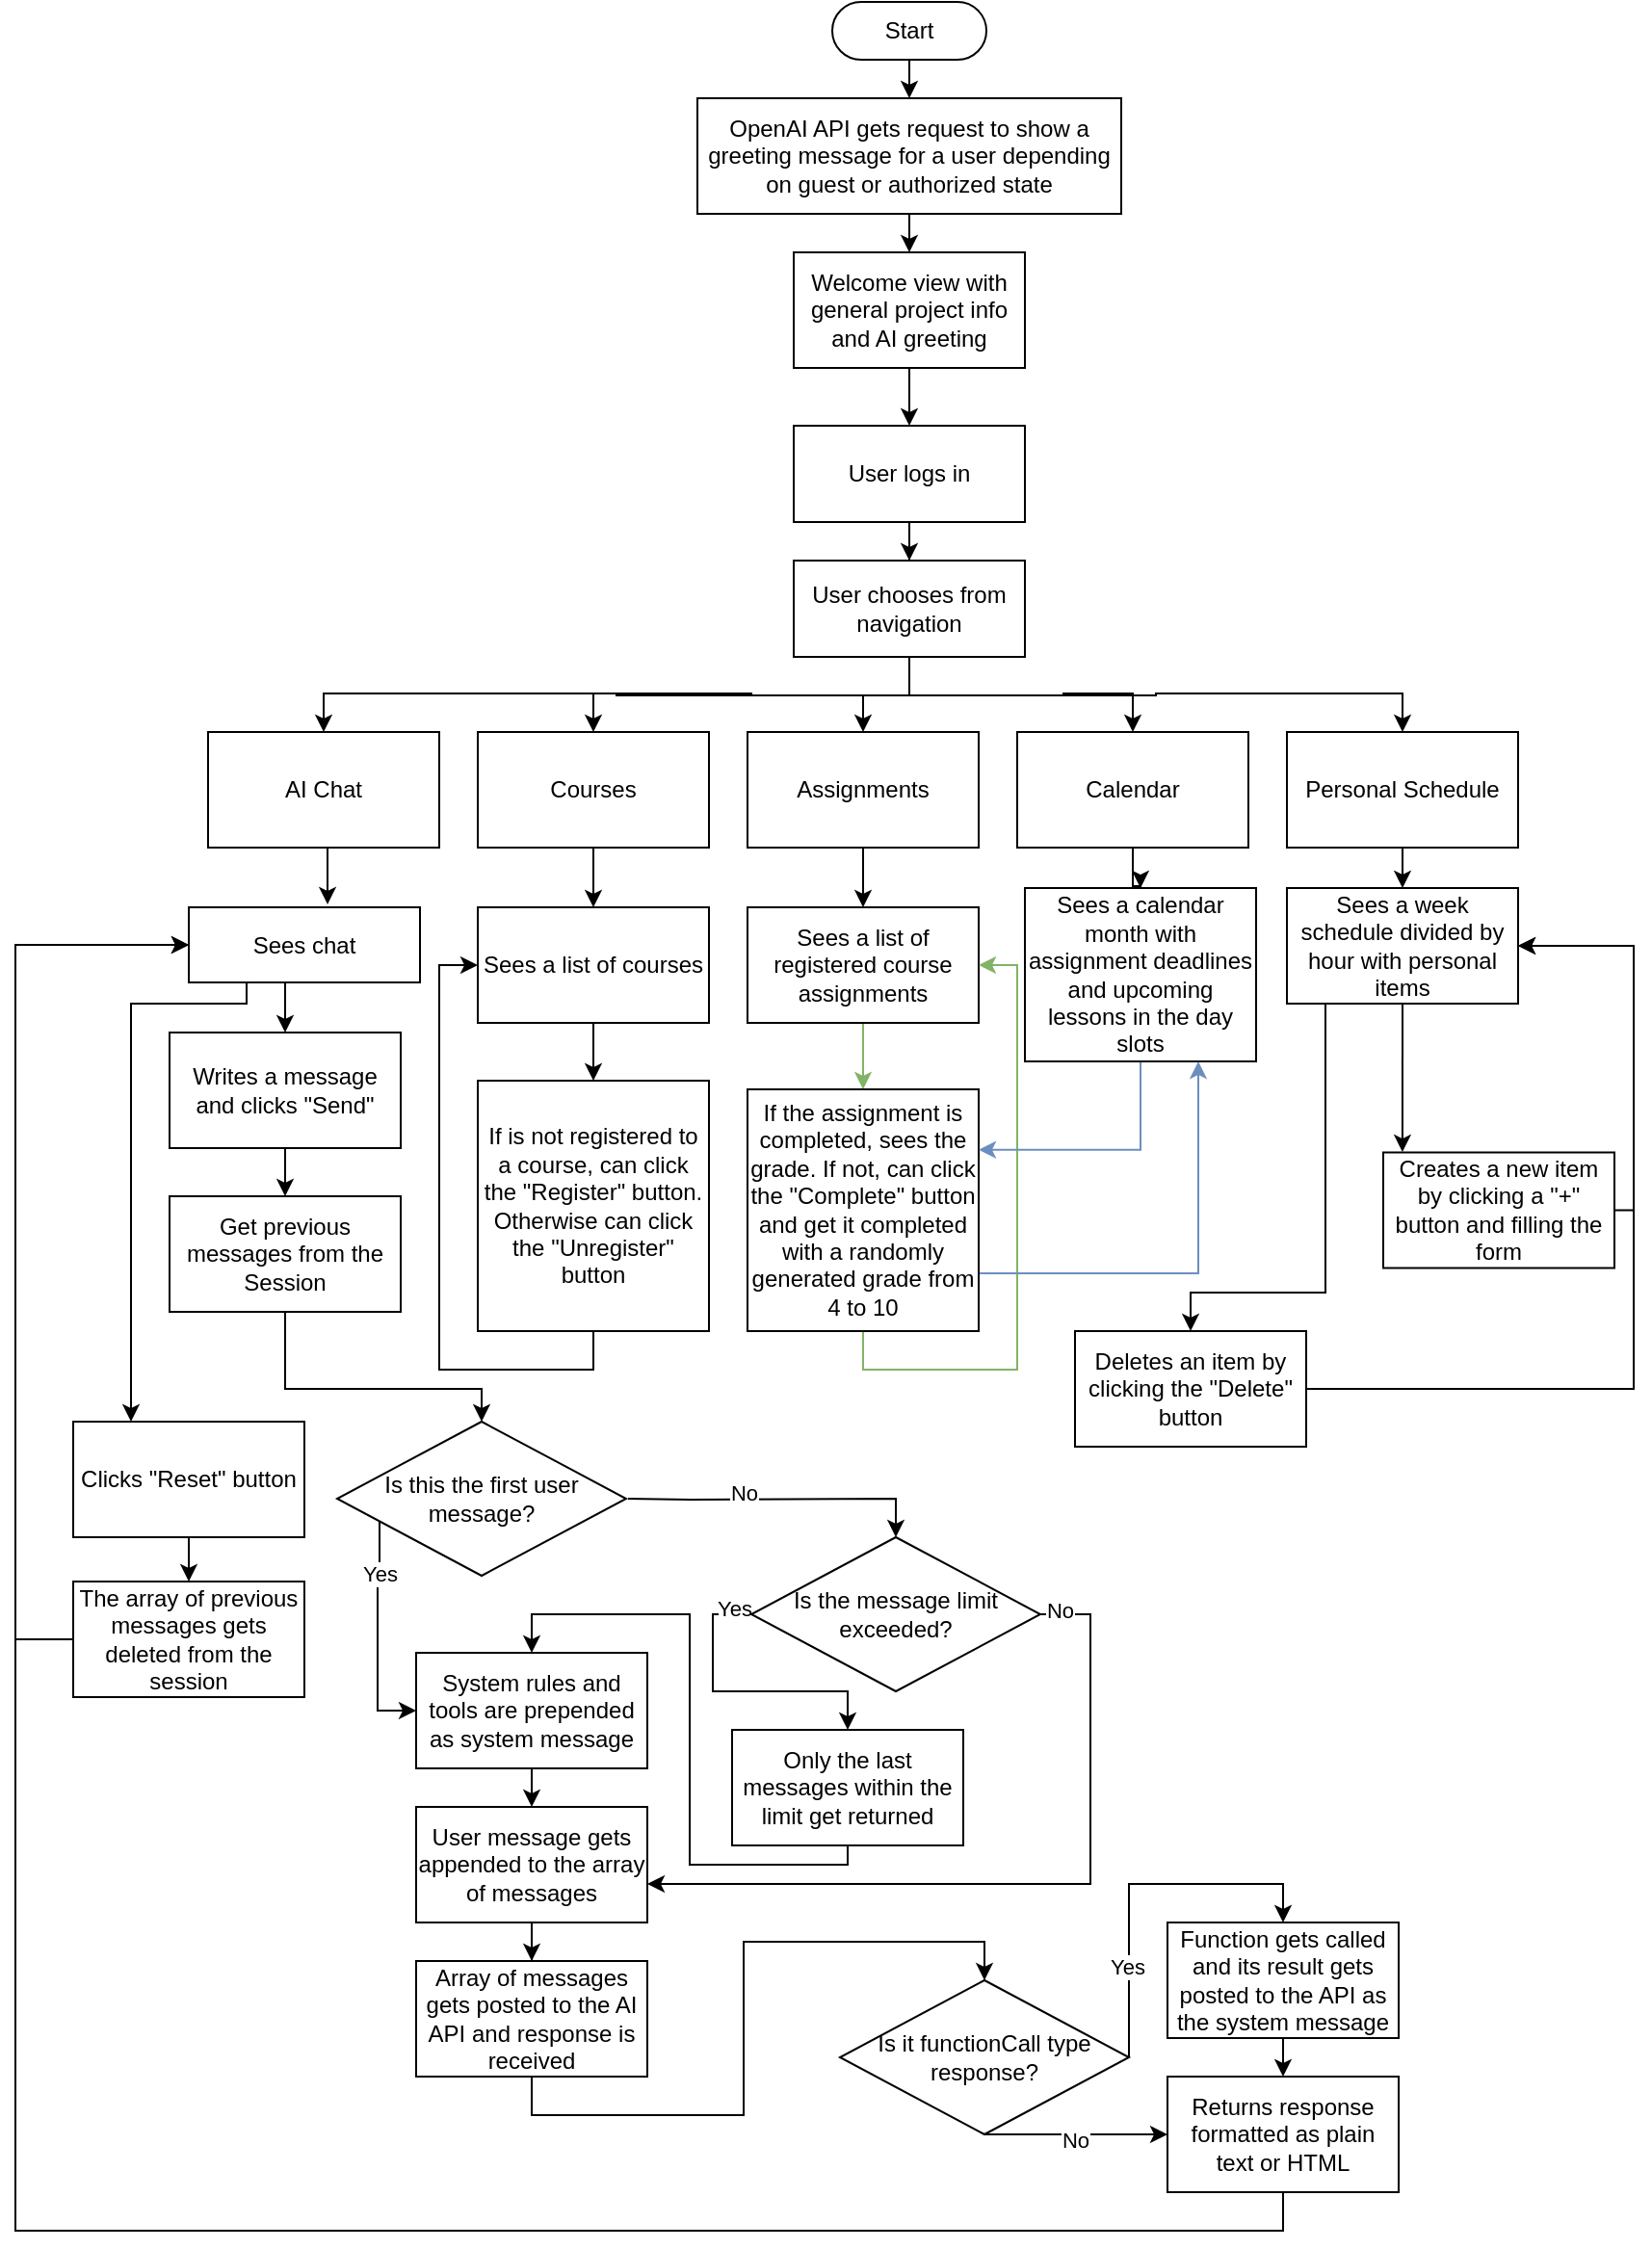 <mxfile version="26.1.1">
  <diagram name="Page-1" id="s5vN6TcSs56YBHPvlp4o">
    <mxGraphModel dx="2190" dy="703" grid="1" gridSize="10" guides="1" tooltips="1" connect="1" arrows="1" fold="1" page="1" pageScale="1" pageWidth="827" pageHeight="1169" math="0" shadow="0">
      <root>
        <mxCell id="0" />
        <mxCell id="1" parent="0" />
        <mxCell id="B7zJsYJWH5mnMOgV2C5b-28" value="" style="edgeStyle=orthogonalEdgeStyle;rounded=0;orthogonalLoop=1;jettySize=auto;html=1;" edge="1" parent="1" source="B7zJsYJWH5mnMOgV2C5b-10" target="B7zJsYJWH5mnMOgV2C5b-27">
          <mxGeometry relative="1" as="geometry" />
        </mxCell>
        <mxCell id="B7zJsYJWH5mnMOgV2C5b-10" value="User logs in" style="rounded=0;whiteSpace=wrap;html=1;" vertex="1" parent="1">
          <mxGeometry x="354" y="240" width="120" height="50" as="geometry" />
        </mxCell>
        <mxCell id="B7zJsYJWH5mnMOgV2C5b-11" value="AI Chat" style="rounded=0;whiteSpace=wrap;html=1;" vertex="1" parent="1">
          <mxGeometry x="50" y="399" width="120" height="60" as="geometry" />
        </mxCell>
        <mxCell id="B7zJsYJWH5mnMOgV2C5b-35" value="" style="edgeStyle=orthogonalEdgeStyle;rounded=0;orthogonalLoop=1;jettySize=auto;html=1;" edge="1" parent="1" source="B7zJsYJWH5mnMOgV2C5b-12" target="B7zJsYJWH5mnMOgV2C5b-34">
          <mxGeometry relative="1" as="geometry" />
        </mxCell>
        <mxCell id="B7zJsYJWH5mnMOgV2C5b-12" value="Courses" style="rounded=0;whiteSpace=wrap;html=1;" vertex="1" parent="1">
          <mxGeometry x="190" y="399" width="120" height="60" as="geometry" />
        </mxCell>
        <mxCell id="B7zJsYJWH5mnMOgV2C5b-45" value="" style="edgeStyle=orthogonalEdgeStyle;rounded=0;orthogonalLoop=1;jettySize=auto;html=1;" edge="1" parent="1" source="B7zJsYJWH5mnMOgV2C5b-13" target="B7zJsYJWH5mnMOgV2C5b-36">
          <mxGeometry relative="1" as="geometry" />
        </mxCell>
        <mxCell id="B7zJsYJWH5mnMOgV2C5b-13" value="Assignments" style="rounded=0;whiteSpace=wrap;html=1;" vertex="1" parent="1">
          <mxGeometry x="330" y="399" width="120" height="60" as="geometry" />
        </mxCell>
        <mxCell id="B7zJsYJWH5mnMOgV2C5b-51" value="" style="edgeStyle=orthogonalEdgeStyle;rounded=0;orthogonalLoop=1;jettySize=auto;html=1;" edge="1" parent="1" source="B7zJsYJWH5mnMOgV2C5b-14" target="B7zJsYJWH5mnMOgV2C5b-50">
          <mxGeometry relative="1" as="geometry" />
        </mxCell>
        <mxCell id="B7zJsYJWH5mnMOgV2C5b-14" value="Calendar" style="rounded=0;whiteSpace=wrap;html=1;" vertex="1" parent="1">
          <mxGeometry x="470" y="399" width="120" height="60" as="geometry" />
        </mxCell>
        <mxCell id="B7zJsYJWH5mnMOgV2C5b-61" value="" style="edgeStyle=orthogonalEdgeStyle;rounded=0;orthogonalLoop=1;jettySize=auto;html=1;" edge="1" parent="1" source="B7zJsYJWH5mnMOgV2C5b-15" target="B7zJsYJWH5mnMOgV2C5b-54">
          <mxGeometry relative="1" as="geometry" />
        </mxCell>
        <mxCell id="B7zJsYJWH5mnMOgV2C5b-15" value="Personal Schedule" style="rounded=0;whiteSpace=wrap;html=1;" vertex="1" parent="1">
          <mxGeometry x="610" y="399" width="120" height="60" as="geometry" />
        </mxCell>
        <mxCell id="B7zJsYJWH5mnMOgV2C5b-25" value="" style="edgeStyle=orthogonalEdgeStyle;rounded=0;orthogonalLoop=1;jettySize=auto;html=1;" edge="1" parent="1" source="B7zJsYJWH5mnMOgV2C5b-17" target="B7zJsYJWH5mnMOgV2C5b-10">
          <mxGeometry relative="1" as="geometry" />
        </mxCell>
        <mxCell id="B7zJsYJWH5mnMOgV2C5b-17" value="Welcome view with general project info and AI greeting" style="rounded=0;whiteSpace=wrap;html=1;" vertex="1" parent="1">
          <mxGeometry x="354" y="150" width="120" height="60" as="geometry" />
        </mxCell>
        <mxCell id="B7zJsYJWH5mnMOgV2C5b-24" style="edgeStyle=orthogonalEdgeStyle;rounded=0;orthogonalLoop=1;jettySize=auto;html=1;exitX=0.5;exitY=0.5;exitDx=0;exitDy=15;exitPerimeter=0;entryX=0.5;entryY=0;entryDx=0;entryDy=0;" edge="1" parent="1" source="B7zJsYJWH5mnMOgV2C5b-18" target="B7zJsYJWH5mnMOgV2C5b-19">
          <mxGeometry relative="1" as="geometry" />
        </mxCell>
        <mxCell id="B7zJsYJWH5mnMOgV2C5b-18" value="Start" style="html=1;dashed=0;whiteSpace=wrap;shape=mxgraph.dfd.start" vertex="1" parent="1">
          <mxGeometry x="374" y="20" width="80" height="30" as="geometry" />
        </mxCell>
        <mxCell id="B7zJsYJWH5mnMOgV2C5b-23" style="edgeStyle=orthogonalEdgeStyle;rounded=0;orthogonalLoop=1;jettySize=auto;html=1;exitX=0.5;exitY=1;exitDx=0;exitDy=0;entryX=0.5;entryY=0;entryDx=0;entryDy=0;" edge="1" parent="1" source="B7zJsYJWH5mnMOgV2C5b-19" target="B7zJsYJWH5mnMOgV2C5b-17">
          <mxGeometry relative="1" as="geometry" />
        </mxCell>
        <mxCell id="B7zJsYJWH5mnMOgV2C5b-19" value="OpenAI API gets request to show a greeting message for a user depending on guest or authorized state" style="rounded=0;whiteSpace=wrap;html=1;" vertex="1" parent="1">
          <mxGeometry x="304" y="70" width="220" height="60" as="geometry" />
        </mxCell>
        <mxCell id="B7zJsYJWH5mnMOgV2C5b-29" style="edgeStyle=orthogonalEdgeStyle;rounded=0;orthogonalLoop=1;jettySize=auto;html=1;exitX=0.5;exitY=1;exitDx=0;exitDy=0;entryX=0.5;entryY=0;entryDx=0;entryDy=0;" edge="1" parent="1" source="B7zJsYJWH5mnMOgV2C5b-27" target="B7zJsYJWH5mnMOgV2C5b-11">
          <mxGeometry relative="1" as="geometry" />
        </mxCell>
        <mxCell id="B7zJsYJWH5mnMOgV2C5b-30" style="edgeStyle=orthogonalEdgeStyle;rounded=0;orthogonalLoop=1;jettySize=auto;html=1;exitX=0.5;exitY=1;exitDx=0;exitDy=0;entryX=0.5;entryY=0;entryDx=0;entryDy=0;" edge="1" parent="1" source="B7zJsYJWH5mnMOgV2C5b-27" target="B7zJsYJWH5mnMOgV2C5b-12">
          <mxGeometry relative="1" as="geometry" />
        </mxCell>
        <mxCell id="B7zJsYJWH5mnMOgV2C5b-31" style="edgeStyle=orthogonalEdgeStyle;rounded=0;orthogonalLoop=1;jettySize=auto;html=1;exitX=0.5;exitY=1;exitDx=0;exitDy=0;entryX=0.5;entryY=0;entryDx=0;entryDy=0;" edge="1" parent="1" source="B7zJsYJWH5mnMOgV2C5b-27" target="B7zJsYJWH5mnMOgV2C5b-13">
          <mxGeometry relative="1" as="geometry" />
        </mxCell>
        <mxCell id="B7zJsYJWH5mnMOgV2C5b-32" style="edgeStyle=orthogonalEdgeStyle;rounded=0;orthogonalLoop=1;jettySize=auto;html=1;exitX=0.5;exitY=1;exitDx=0;exitDy=0;entryX=0.5;entryY=0;entryDx=0;entryDy=0;" edge="1" parent="1" source="B7zJsYJWH5mnMOgV2C5b-27" target="B7zJsYJWH5mnMOgV2C5b-14">
          <mxGeometry relative="1" as="geometry" />
        </mxCell>
        <mxCell id="B7zJsYJWH5mnMOgV2C5b-33" style="edgeStyle=orthogonalEdgeStyle;rounded=0;orthogonalLoop=1;jettySize=auto;html=1;exitX=0.5;exitY=1;exitDx=0;exitDy=0;" edge="1" parent="1" source="B7zJsYJWH5mnMOgV2C5b-27" target="B7zJsYJWH5mnMOgV2C5b-15">
          <mxGeometry relative="1" as="geometry" />
        </mxCell>
        <mxCell id="B7zJsYJWH5mnMOgV2C5b-27" value="User chooses from navigation" style="rounded=0;whiteSpace=wrap;html=1;" vertex="1" parent="1">
          <mxGeometry x="354" y="310" width="120" height="50" as="geometry" />
        </mxCell>
        <mxCell id="B7zJsYJWH5mnMOgV2C5b-48" value="" style="edgeStyle=orthogonalEdgeStyle;rounded=0;orthogonalLoop=1;jettySize=auto;html=1;" edge="1" parent="1" source="B7zJsYJWH5mnMOgV2C5b-34" target="B7zJsYJWH5mnMOgV2C5b-47">
          <mxGeometry relative="1" as="geometry" />
        </mxCell>
        <mxCell id="B7zJsYJWH5mnMOgV2C5b-34" value="Sees a list of courses" style="rounded=0;whiteSpace=wrap;html=1;" vertex="1" parent="1">
          <mxGeometry x="190" y="490" width="120" height="60" as="geometry" />
        </mxCell>
        <mxCell id="B7zJsYJWH5mnMOgV2C5b-44" value="" style="edgeStyle=orthogonalEdgeStyle;rounded=0;orthogonalLoop=1;jettySize=auto;html=1;fillColor=#d5e8d4;strokeColor=#82b366;" edge="1" parent="1" source="B7zJsYJWH5mnMOgV2C5b-36" target="B7zJsYJWH5mnMOgV2C5b-43">
          <mxGeometry relative="1" as="geometry" />
        </mxCell>
        <mxCell id="B7zJsYJWH5mnMOgV2C5b-36" value="Sees a list of registered course assignments" style="rounded=0;whiteSpace=wrap;html=1;" vertex="1" parent="1">
          <mxGeometry x="330" y="490" width="120" height="60" as="geometry" />
        </mxCell>
        <mxCell id="B7zJsYJWH5mnMOgV2C5b-46" style="edgeStyle=orthogonalEdgeStyle;rounded=0;orthogonalLoop=1;jettySize=auto;html=1;exitX=0.5;exitY=1;exitDx=0;exitDy=0;entryX=1;entryY=0.5;entryDx=0;entryDy=0;fillColor=#d5e8d4;strokeColor=#82b366;" edge="1" parent="1" source="B7zJsYJWH5mnMOgV2C5b-43" target="B7zJsYJWH5mnMOgV2C5b-36">
          <mxGeometry relative="1" as="geometry">
            <Array as="points">
              <mxPoint x="390" y="730" />
              <mxPoint x="470" y="730" />
              <mxPoint x="470" y="520" />
            </Array>
          </mxGeometry>
        </mxCell>
        <mxCell id="B7zJsYJWH5mnMOgV2C5b-53" style="edgeStyle=orthogonalEdgeStyle;rounded=0;orthogonalLoop=1;jettySize=auto;html=1;exitX=0.75;exitY=1;exitDx=0;exitDy=0;entryX=0.75;entryY=1;entryDx=0;entryDy=0;fillColor=#dae8fc;strokeColor=#6c8ebf;" edge="1" parent="1" source="B7zJsYJWH5mnMOgV2C5b-43" target="B7zJsYJWH5mnMOgV2C5b-50">
          <mxGeometry relative="1" as="geometry">
            <Array as="points">
              <mxPoint x="420" y="680" />
              <mxPoint x="564" y="680" />
            </Array>
          </mxGeometry>
        </mxCell>
        <mxCell id="B7zJsYJWH5mnMOgV2C5b-43" value="If the assignment is completed, sees the grade. If not, can click the &quot;Complete&quot; button and get it completed with a randomly generated grade from 4 to 10" style="whiteSpace=wrap;html=1;rounded=0;" vertex="1" parent="1">
          <mxGeometry x="330" y="584.5" width="120" height="125.5" as="geometry" />
        </mxCell>
        <mxCell id="B7zJsYJWH5mnMOgV2C5b-49" style="edgeStyle=orthogonalEdgeStyle;rounded=0;orthogonalLoop=1;jettySize=auto;html=1;exitX=0.5;exitY=1;exitDx=0;exitDy=0;entryX=0;entryY=0.5;entryDx=0;entryDy=0;" edge="1" parent="1" source="B7zJsYJWH5mnMOgV2C5b-47" target="B7zJsYJWH5mnMOgV2C5b-34">
          <mxGeometry relative="1" as="geometry" />
        </mxCell>
        <mxCell id="B7zJsYJWH5mnMOgV2C5b-47" value="If is not registered to a course, can click the &quot;Register&quot; button. Otherwise can click the &quot;Unregister&quot; button" style="rounded=0;whiteSpace=wrap;html=1;" vertex="1" parent="1">
          <mxGeometry x="190" y="580" width="120" height="130" as="geometry" />
        </mxCell>
        <mxCell id="B7zJsYJWH5mnMOgV2C5b-52" style="edgeStyle=orthogonalEdgeStyle;rounded=0;orthogonalLoop=1;jettySize=auto;html=1;exitX=0.5;exitY=1;exitDx=0;exitDy=0;entryX=1;entryY=0.25;entryDx=0;entryDy=0;fillColor=#dae8fc;strokeColor=#6c8ebf;" edge="1" parent="1" source="B7zJsYJWH5mnMOgV2C5b-50" target="B7zJsYJWH5mnMOgV2C5b-43">
          <mxGeometry relative="1" as="geometry" />
        </mxCell>
        <mxCell id="B7zJsYJWH5mnMOgV2C5b-50" value="Sees a calendar month with assignment deadlines and upcoming lessons in the day slots" style="rounded=0;whiteSpace=wrap;html=1;" vertex="1" parent="1">
          <mxGeometry x="474" y="480" width="120" height="90" as="geometry" />
        </mxCell>
        <mxCell id="B7zJsYJWH5mnMOgV2C5b-56" style="edgeStyle=orthogonalEdgeStyle;rounded=0;orthogonalLoop=1;jettySize=auto;html=1;exitX=0.5;exitY=1;exitDx=0;exitDy=0;entryX=0.5;entryY=0;entryDx=0;entryDy=0;" edge="1" parent="1" source="B7zJsYJWH5mnMOgV2C5b-54" target="B7zJsYJWH5mnMOgV2C5b-55">
          <mxGeometry relative="1" as="geometry">
            <Array as="points">
              <mxPoint x="630" y="540" />
              <mxPoint x="630" y="690" />
              <mxPoint x="560" y="690" />
            </Array>
          </mxGeometry>
        </mxCell>
        <mxCell id="B7zJsYJWH5mnMOgV2C5b-54" value="Sees a week schedule divided by hour with personal items" style="rounded=0;whiteSpace=wrap;html=1;" vertex="1" parent="1">
          <mxGeometry x="610" y="480" width="120" height="60" as="geometry" />
        </mxCell>
        <mxCell id="B7zJsYJWH5mnMOgV2C5b-59" style="edgeStyle=orthogonalEdgeStyle;rounded=0;orthogonalLoop=1;jettySize=auto;html=1;exitX=1;exitY=0.5;exitDx=0;exitDy=0;entryX=1;entryY=0.5;entryDx=0;entryDy=0;" edge="1" parent="1" source="B7zJsYJWH5mnMOgV2C5b-55" target="B7zJsYJWH5mnMOgV2C5b-54">
          <mxGeometry relative="1" as="geometry">
            <Array as="points">
              <mxPoint x="790" y="740" />
              <mxPoint x="790" y="510" />
            </Array>
          </mxGeometry>
        </mxCell>
        <mxCell id="B7zJsYJWH5mnMOgV2C5b-55" value="Deletes an item by clicking the &quot;Delete&quot; button" style="rounded=0;whiteSpace=wrap;html=1;" vertex="1" parent="1">
          <mxGeometry x="500" y="710" width="120" height="60" as="geometry" />
        </mxCell>
        <mxCell id="B7zJsYJWH5mnMOgV2C5b-60" style="edgeStyle=orthogonalEdgeStyle;rounded=0;orthogonalLoop=1;jettySize=auto;html=1;exitX=1;exitY=0.5;exitDx=0;exitDy=0;" edge="1" parent="1" source="B7zJsYJWH5mnMOgV2C5b-57">
          <mxGeometry relative="1" as="geometry">
            <mxPoint x="730" y="510" as="targetPoint" />
            <Array as="points">
              <mxPoint x="790" y="647" />
              <mxPoint x="790" y="510" />
            </Array>
          </mxGeometry>
        </mxCell>
        <mxCell id="B7zJsYJWH5mnMOgV2C5b-57" value="Creates a new item by clicking a &quot;+&quot; button and filling the form" style="rounded=0;whiteSpace=wrap;html=1;" vertex="1" parent="1">
          <mxGeometry x="660" y="617.25" width="120" height="60" as="geometry" />
        </mxCell>
        <mxCell id="B7zJsYJWH5mnMOgV2C5b-58" style="edgeStyle=orthogonalEdgeStyle;rounded=0;orthogonalLoop=1;jettySize=auto;html=1;exitX=0.5;exitY=1;exitDx=0;exitDy=0;entryX=0.083;entryY=-0.004;entryDx=0;entryDy=0;entryPerimeter=0;" edge="1" parent="1" source="B7zJsYJWH5mnMOgV2C5b-54" target="B7zJsYJWH5mnMOgV2C5b-57">
          <mxGeometry relative="1" as="geometry" />
        </mxCell>
        <mxCell id="B7zJsYJWH5mnMOgV2C5b-75" style="edgeStyle=orthogonalEdgeStyle;rounded=0;orthogonalLoop=1;jettySize=auto;html=1;exitX=0.5;exitY=1;exitDx=0;exitDy=0;entryX=0.5;entryY=0;entryDx=0;entryDy=0;" edge="1" parent="1" source="B7zJsYJWH5mnMOgV2C5b-62" target="B7zJsYJWH5mnMOgV2C5b-74">
          <mxGeometry relative="1" as="geometry" />
        </mxCell>
        <mxCell id="B7zJsYJWH5mnMOgV2C5b-62" value="Writes a message and clicks &quot;Send&quot;" style="rounded=0;whiteSpace=wrap;html=1;" vertex="1" parent="1">
          <mxGeometry x="30" y="555" width="120" height="60" as="geometry" />
        </mxCell>
        <mxCell id="B7zJsYJWH5mnMOgV2C5b-69" style="edgeStyle=orthogonalEdgeStyle;rounded=0;orthogonalLoop=1;jettySize=auto;html=1;exitX=0;exitY=0.5;exitDx=0;exitDy=0;entryX=0;entryY=0.5;entryDx=0;entryDy=0;" edge="1" parent="1" target="B7zJsYJWH5mnMOgV2C5b-66">
          <mxGeometry relative="1" as="geometry">
            <mxPoint x="118" y="797" as="sourcePoint" />
          </mxGeometry>
        </mxCell>
        <mxCell id="B7zJsYJWH5mnMOgV2C5b-71" value="Yes" style="edgeLabel;html=1;align=center;verticalAlign=middle;resizable=0;points=[];" vertex="1" connectable="0" parent="B7zJsYJWH5mnMOgV2C5b-69">
          <mxGeometry x="-0.221" relative="1" as="geometry">
            <mxPoint as="offset" />
          </mxGeometry>
        </mxCell>
        <mxCell id="B7zJsYJWH5mnMOgV2C5b-77" style="edgeStyle=orthogonalEdgeStyle;rounded=0;orthogonalLoop=1;jettySize=auto;html=1;exitX=1;exitY=0.5;exitDx=0;exitDy=0;entryX=0.5;entryY=0;entryDx=0;entryDy=0;" edge="1" parent="1" target="B7zJsYJWH5mnMOgV2C5b-73">
          <mxGeometry relative="1" as="geometry">
            <mxPoint x="268" y="797" as="sourcePoint" />
          </mxGeometry>
        </mxCell>
        <mxCell id="B7zJsYJWH5mnMOgV2C5b-78" value="No" style="edgeLabel;html=1;align=center;verticalAlign=middle;resizable=0;points=[];" vertex="1" connectable="0" parent="B7zJsYJWH5mnMOgV2C5b-77">
          <mxGeometry x="-0.245" y="3" relative="1" as="geometry">
            <mxPoint as="offset" />
          </mxGeometry>
        </mxCell>
        <mxCell id="B7zJsYJWH5mnMOgV2C5b-64" value="Is this the first user message?" style="rhombus;whiteSpace=wrap;html=1;" vertex="1" parent="1">
          <mxGeometry x="117" y="757" width="150" height="80" as="geometry" />
        </mxCell>
        <mxCell id="B7zJsYJWH5mnMOgV2C5b-70" style="edgeStyle=orthogonalEdgeStyle;rounded=0;orthogonalLoop=1;jettySize=auto;html=1;exitX=0.5;exitY=1;exitDx=0;exitDy=0;entryX=0.5;entryY=0;entryDx=0;entryDy=0;" edge="1" parent="1" source="B7zJsYJWH5mnMOgV2C5b-66" target="B7zJsYJWH5mnMOgV2C5b-67">
          <mxGeometry relative="1" as="geometry" />
        </mxCell>
        <mxCell id="B7zJsYJWH5mnMOgV2C5b-66" value="System rules and tools are prepended as system message" style="rounded=0;whiteSpace=wrap;html=1;" vertex="1" parent="1">
          <mxGeometry x="158" y="877" width="120" height="60" as="geometry" />
        </mxCell>
        <mxCell id="B7zJsYJWH5mnMOgV2C5b-87" value="" style="edgeStyle=orthogonalEdgeStyle;rounded=0;orthogonalLoop=1;jettySize=auto;html=1;" edge="1" parent="1" source="B7zJsYJWH5mnMOgV2C5b-67" target="B7zJsYJWH5mnMOgV2C5b-86">
          <mxGeometry relative="1" as="geometry" />
        </mxCell>
        <mxCell id="B7zJsYJWH5mnMOgV2C5b-67" value="User message gets appended to the array of messages" style="rounded=0;whiteSpace=wrap;html=1;" vertex="1" parent="1">
          <mxGeometry x="158" y="957" width="120" height="60" as="geometry" />
        </mxCell>
        <mxCell id="B7zJsYJWH5mnMOgV2C5b-80" style="edgeStyle=orthogonalEdgeStyle;rounded=0;orthogonalLoop=1;jettySize=auto;html=1;exitX=0;exitY=0.5;exitDx=0;exitDy=0;entryX=0.5;entryY=0;entryDx=0;entryDy=0;" edge="1" parent="1" source="B7zJsYJWH5mnMOgV2C5b-73" target="B7zJsYJWH5mnMOgV2C5b-79">
          <mxGeometry relative="1" as="geometry">
            <Array as="points">
              <mxPoint x="312" y="857" />
              <mxPoint x="312" y="897" />
              <mxPoint x="382" y="897" />
            </Array>
          </mxGeometry>
        </mxCell>
        <mxCell id="B7zJsYJWH5mnMOgV2C5b-85" value="Yes" style="edgeLabel;html=1;align=center;verticalAlign=middle;resizable=0;points=[];" vertex="1" connectable="0" parent="B7zJsYJWH5mnMOgV2C5b-80">
          <mxGeometry x="-0.88" y="-3" relative="1" as="geometry">
            <mxPoint as="offset" />
          </mxGeometry>
        </mxCell>
        <mxCell id="B7zJsYJWH5mnMOgV2C5b-83" style="edgeStyle=orthogonalEdgeStyle;rounded=0;orthogonalLoop=1;jettySize=auto;html=1;" edge="1" parent="1" source="B7zJsYJWH5mnMOgV2C5b-73">
          <mxGeometry relative="1" as="geometry">
            <mxPoint x="278" y="997" as="targetPoint" />
            <Array as="points">
              <mxPoint x="508" y="857" />
              <mxPoint x="508" y="997" />
              <mxPoint x="278" y="997" />
            </Array>
          </mxGeometry>
        </mxCell>
        <mxCell id="B7zJsYJWH5mnMOgV2C5b-84" value="No" style="edgeLabel;html=1;align=center;verticalAlign=middle;resizable=0;points=[];" vertex="1" connectable="0" parent="B7zJsYJWH5mnMOgV2C5b-83">
          <mxGeometry x="-0.95" y="2" relative="1" as="geometry">
            <mxPoint as="offset" />
          </mxGeometry>
        </mxCell>
        <mxCell id="B7zJsYJWH5mnMOgV2C5b-73" value="Is the message limit exceeded?" style="rhombus;whiteSpace=wrap;html=1;" vertex="1" parent="1">
          <mxGeometry x="332" y="817" width="150" height="80" as="geometry" />
        </mxCell>
        <mxCell id="B7zJsYJWH5mnMOgV2C5b-76" style="edgeStyle=orthogonalEdgeStyle;rounded=0;orthogonalLoop=1;jettySize=auto;html=1;exitX=0.5;exitY=1;exitDx=0;exitDy=0;entryX=0.5;entryY=0;entryDx=0;entryDy=0;" edge="1" parent="1" source="B7zJsYJWH5mnMOgV2C5b-74" target="B7zJsYJWH5mnMOgV2C5b-64">
          <mxGeometry relative="1" as="geometry">
            <mxPoint x="157" y="707" as="sourcePoint" />
            <Array as="points">
              <mxPoint x="90" y="740" />
              <mxPoint x="192" y="740" />
            </Array>
          </mxGeometry>
        </mxCell>
        <mxCell id="B7zJsYJWH5mnMOgV2C5b-74" value="Get previous messages from the Session" style="rounded=0;whiteSpace=wrap;html=1;" vertex="1" parent="1">
          <mxGeometry x="30" y="640" width="120" height="60" as="geometry" />
        </mxCell>
        <mxCell id="B7zJsYJWH5mnMOgV2C5b-82" style="edgeStyle=orthogonalEdgeStyle;rounded=0;orthogonalLoop=1;jettySize=auto;html=1;exitX=0.5;exitY=1;exitDx=0;exitDy=0;entryX=0.5;entryY=0;entryDx=0;entryDy=0;" edge="1" parent="1" source="B7zJsYJWH5mnMOgV2C5b-79" target="B7zJsYJWH5mnMOgV2C5b-66">
          <mxGeometry relative="1" as="geometry">
            <Array as="points">
              <mxPoint x="382" y="987" />
              <mxPoint x="300" y="987" />
              <mxPoint x="300" y="857" />
              <mxPoint x="218" y="857" />
            </Array>
          </mxGeometry>
        </mxCell>
        <mxCell id="B7zJsYJWH5mnMOgV2C5b-79" value="Only the last messages within the limit get returned" style="rounded=0;whiteSpace=wrap;html=1;" vertex="1" parent="1">
          <mxGeometry x="322" y="917" width="120" height="60" as="geometry" />
        </mxCell>
        <mxCell id="B7zJsYJWH5mnMOgV2C5b-90" style="edgeStyle=orthogonalEdgeStyle;rounded=0;orthogonalLoop=1;jettySize=auto;html=1;exitX=0.5;exitY=1;exitDx=0;exitDy=0;entryX=0.5;entryY=0;entryDx=0;entryDy=0;" edge="1" parent="1" source="B7zJsYJWH5mnMOgV2C5b-86" target="B7zJsYJWH5mnMOgV2C5b-89">
          <mxGeometry relative="1" as="geometry" />
        </mxCell>
        <mxCell id="B7zJsYJWH5mnMOgV2C5b-86" value="Array of messages gets posted to the AI API and response is received" style="rounded=0;whiteSpace=wrap;html=1;" vertex="1" parent="1">
          <mxGeometry x="158" y="1037" width="120" height="60" as="geometry" />
        </mxCell>
        <mxCell id="B7zJsYJWH5mnMOgV2C5b-97" style="edgeStyle=orthogonalEdgeStyle;rounded=0;orthogonalLoop=1;jettySize=auto;html=1;exitX=1;exitY=0.5;exitDx=0;exitDy=0;entryX=0.5;entryY=0;entryDx=0;entryDy=0;" edge="1" parent="1" source="B7zJsYJWH5mnMOgV2C5b-89" target="B7zJsYJWH5mnMOgV2C5b-94">
          <mxGeometry relative="1" as="geometry">
            <Array as="points">
              <mxPoint x="528" y="997" />
              <mxPoint x="608" y="997" />
            </Array>
          </mxGeometry>
        </mxCell>
        <mxCell id="B7zJsYJWH5mnMOgV2C5b-98" value="Yes" style="edgeLabel;html=1;align=center;verticalAlign=middle;resizable=0;points=[];" vertex="1" connectable="0" parent="B7zJsYJWH5mnMOgV2C5b-97">
          <mxGeometry x="-0.502" y="1" relative="1" as="geometry">
            <mxPoint as="offset" />
          </mxGeometry>
        </mxCell>
        <mxCell id="B7zJsYJWH5mnMOgV2C5b-99" style="edgeStyle=orthogonalEdgeStyle;rounded=0;orthogonalLoop=1;jettySize=auto;html=1;exitX=0.5;exitY=1;exitDx=0;exitDy=0;entryX=0;entryY=0.5;entryDx=0;entryDy=0;" edge="1" parent="1" source="B7zJsYJWH5mnMOgV2C5b-89">
          <mxGeometry relative="1" as="geometry">
            <mxPoint x="548" y="1127" as="targetPoint" />
            <Array as="points">
              <mxPoint x="498" y="1127" />
              <mxPoint x="498" y="1127" />
            </Array>
          </mxGeometry>
        </mxCell>
        <mxCell id="B7zJsYJWH5mnMOgV2C5b-100" value="No" style="edgeLabel;html=1;align=center;verticalAlign=middle;resizable=0;points=[];" vertex="1" connectable="0" parent="B7zJsYJWH5mnMOgV2C5b-99">
          <mxGeometry x="-0.011" y="-3" relative="1" as="geometry">
            <mxPoint as="offset" />
          </mxGeometry>
        </mxCell>
        <mxCell id="B7zJsYJWH5mnMOgV2C5b-89" value="Is it functionCall type response?" style="rhombus;whiteSpace=wrap;html=1;" vertex="1" parent="1">
          <mxGeometry x="378" y="1047" width="150" height="80" as="geometry" />
        </mxCell>
        <mxCell id="B7zJsYJWH5mnMOgV2C5b-93" style="edgeStyle=orthogonalEdgeStyle;rounded=0;orthogonalLoop=1;jettySize=auto;html=1;exitX=0.5;exitY=1;exitDx=0;exitDy=0;entryX=0.5;entryY=0;entryDx=0;entryDy=0;" edge="1" parent="1" source="B7zJsYJWH5mnMOgV2C5b-91" target="B7zJsYJWH5mnMOgV2C5b-62">
          <mxGeometry relative="1" as="geometry" />
        </mxCell>
        <mxCell id="B7zJsYJWH5mnMOgV2C5b-103" style="edgeStyle=orthogonalEdgeStyle;rounded=0;orthogonalLoop=1;jettySize=auto;html=1;exitX=0.25;exitY=1;exitDx=0;exitDy=0;entryX=0.25;entryY=0;entryDx=0;entryDy=0;" edge="1" parent="1" source="B7zJsYJWH5mnMOgV2C5b-91" target="B7zJsYJWH5mnMOgV2C5b-102">
          <mxGeometry relative="1" as="geometry">
            <Array as="points">
              <mxPoint x="70" y="540" />
              <mxPoint x="10" y="540" />
            </Array>
          </mxGeometry>
        </mxCell>
        <mxCell id="B7zJsYJWH5mnMOgV2C5b-91" value="Sees chat" style="rounded=0;whiteSpace=wrap;html=1;" vertex="1" parent="1">
          <mxGeometry x="40" y="490" width="120" height="39" as="geometry" />
        </mxCell>
        <mxCell id="B7zJsYJWH5mnMOgV2C5b-92" style="edgeStyle=orthogonalEdgeStyle;rounded=0;orthogonalLoop=1;jettySize=auto;html=1;exitX=0.5;exitY=1;exitDx=0;exitDy=0;entryX=0.6;entryY=-0.04;entryDx=0;entryDy=0;entryPerimeter=0;" edge="1" parent="1" source="B7zJsYJWH5mnMOgV2C5b-11" target="B7zJsYJWH5mnMOgV2C5b-91">
          <mxGeometry relative="1" as="geometry" />
        </mxCell>
        <mxCell id="B7zJsYJWH5mnMOgV2C5b-96" style="edgeStyle=orthogonalEdgeStyle;rounded=0;orthogonalLoop=1;jettySize=auto;html=1;exitX=0.5;exitY=1;exitDx=0;exitDy=0;entryX=0.5;entryY=0;entryDx=0;entryDy=0;" edge="1" parent="1" source="B7zJsYJWH5mnMOgV2C5b-94">
          <mxGeometry relative="1" as="geometry">
            <mxPoint x="608" y="1097" as="targetPoint" />
          </mxGeometry>
        </mxCell>
        <mxCell id="B7zJsYJWH5mnMOgV2C5b-94" value="Function gets called and its result gets posted to the API as the system message" style="rounded=0;whiteSpace=wrap;html=1;" vertex="1" parent="1">
          <mxGeometry x="548" y="1017" width="120" height="60" as="geometry" />
        </mxCell>
        <mxCell id="B7zJsYJWH5mnMOgV2C5b-101" style="edgeStyle=orthogonalEdgeStyle;rounded=0;orthogonalLoop=1;jettySize=auto;html=1;exitX=0.5;exitY=1;exitDx=0;exitDy=0;entryX=0;entryY=0.5;entryDx=0;entryDy=0;" edge="1" parent="1" source="B7zJsYJWH5mnMOgV2C5b-95" target="B7zJsYJWH5mnMOgV2C5b-91">
          <mxGeometry relative="1" as="geometry">
            <Array as="points">
              <mxPoint x="608" y="1177" />
              <mxPoint x="-50" y="1177" />
              <mxPoint x="-50" y="510" />
            </Array>
          </mxGeometry>
        </mxCell>
        <mxCell id="B7zJsYJWH5mnMOgV2C5b-95" value="Returns response formatted as plain text or HTML" style="rounded=0;whiteSpace=wrap;html=1;" vertex="1" parent="1">
          <mxGeometry x="548" y="1097" width="120" height="60" as="geometry" />
        </mxCell>
        <mxCell id="B7zJsYJWH5mnMOgV2C5b-106" style="edgeStyle=orthogonalEdgeStyle;rounded=0;orthogonalLoop=1;jettySize=auto;html=1;exitX=0.5;exitY=1;exitDx=0;exitDy=0;entryX=0.5;entryY=0;entryDx=0;entryDy=0;" edge="1" parent="1" source="B7zJsYJWH5mnMOgV2C5b-102" target="B7zJsYJWH5mnMOgV2C5b-104">
          <mxGeometry relative="1" as="geometry" />
        </mxCell>
        <mxCell id="B7zJsYJWH5mnMOgV2C5b-102" value="Clicks &quot;Reset&quot; button" style="rounded=0;whiteSpace=wrap;html=1;" vertex="1" parent="1">
          <mxGeometry x="-20" y="757" width="120" height="60" as="geometry" />
        </mxCell>
        <mxCell id="B7zJsYJWH5mnMOgV2C5b-105" style="edgeStyle=orthogonalEdgeStyle;rounded=0;orthogonalLoop=1;jettySize=auto;html=1;exitX=0;exitY=0.5;exitDx=0;exitDy=0;entryX=0;entryY=0.5;entryDx=0;entryDy=0;" edge="1" parent="1" source="B7zJsYJWH5mnMOgV2C5b-104" target="B7zJsYJWH5mnMOgV2C5b-91">
          <mxGeometry relative="1" as="geometry">
            <Array as="points">
              <mxPoint x="-50" y="870" />
              <mxPoint x="-50" y="510" />
            </Array>
          </mxGeometry>
        </mxCell>
        <mxCell id="B7zJsYJWH5mnMOgV2C5b-104" value="The array of previous messages gets deleted from the session" style="rounded=0;whiteSpace=wrap;html=1;" vertex="1" parent="1">
          <mxGeometry x="-20" y="840" width="120" height="60" as="geometry" />
        </mxCell>
      </root>
    </mxGraphModel>
  </diagram>
</mxfile>
